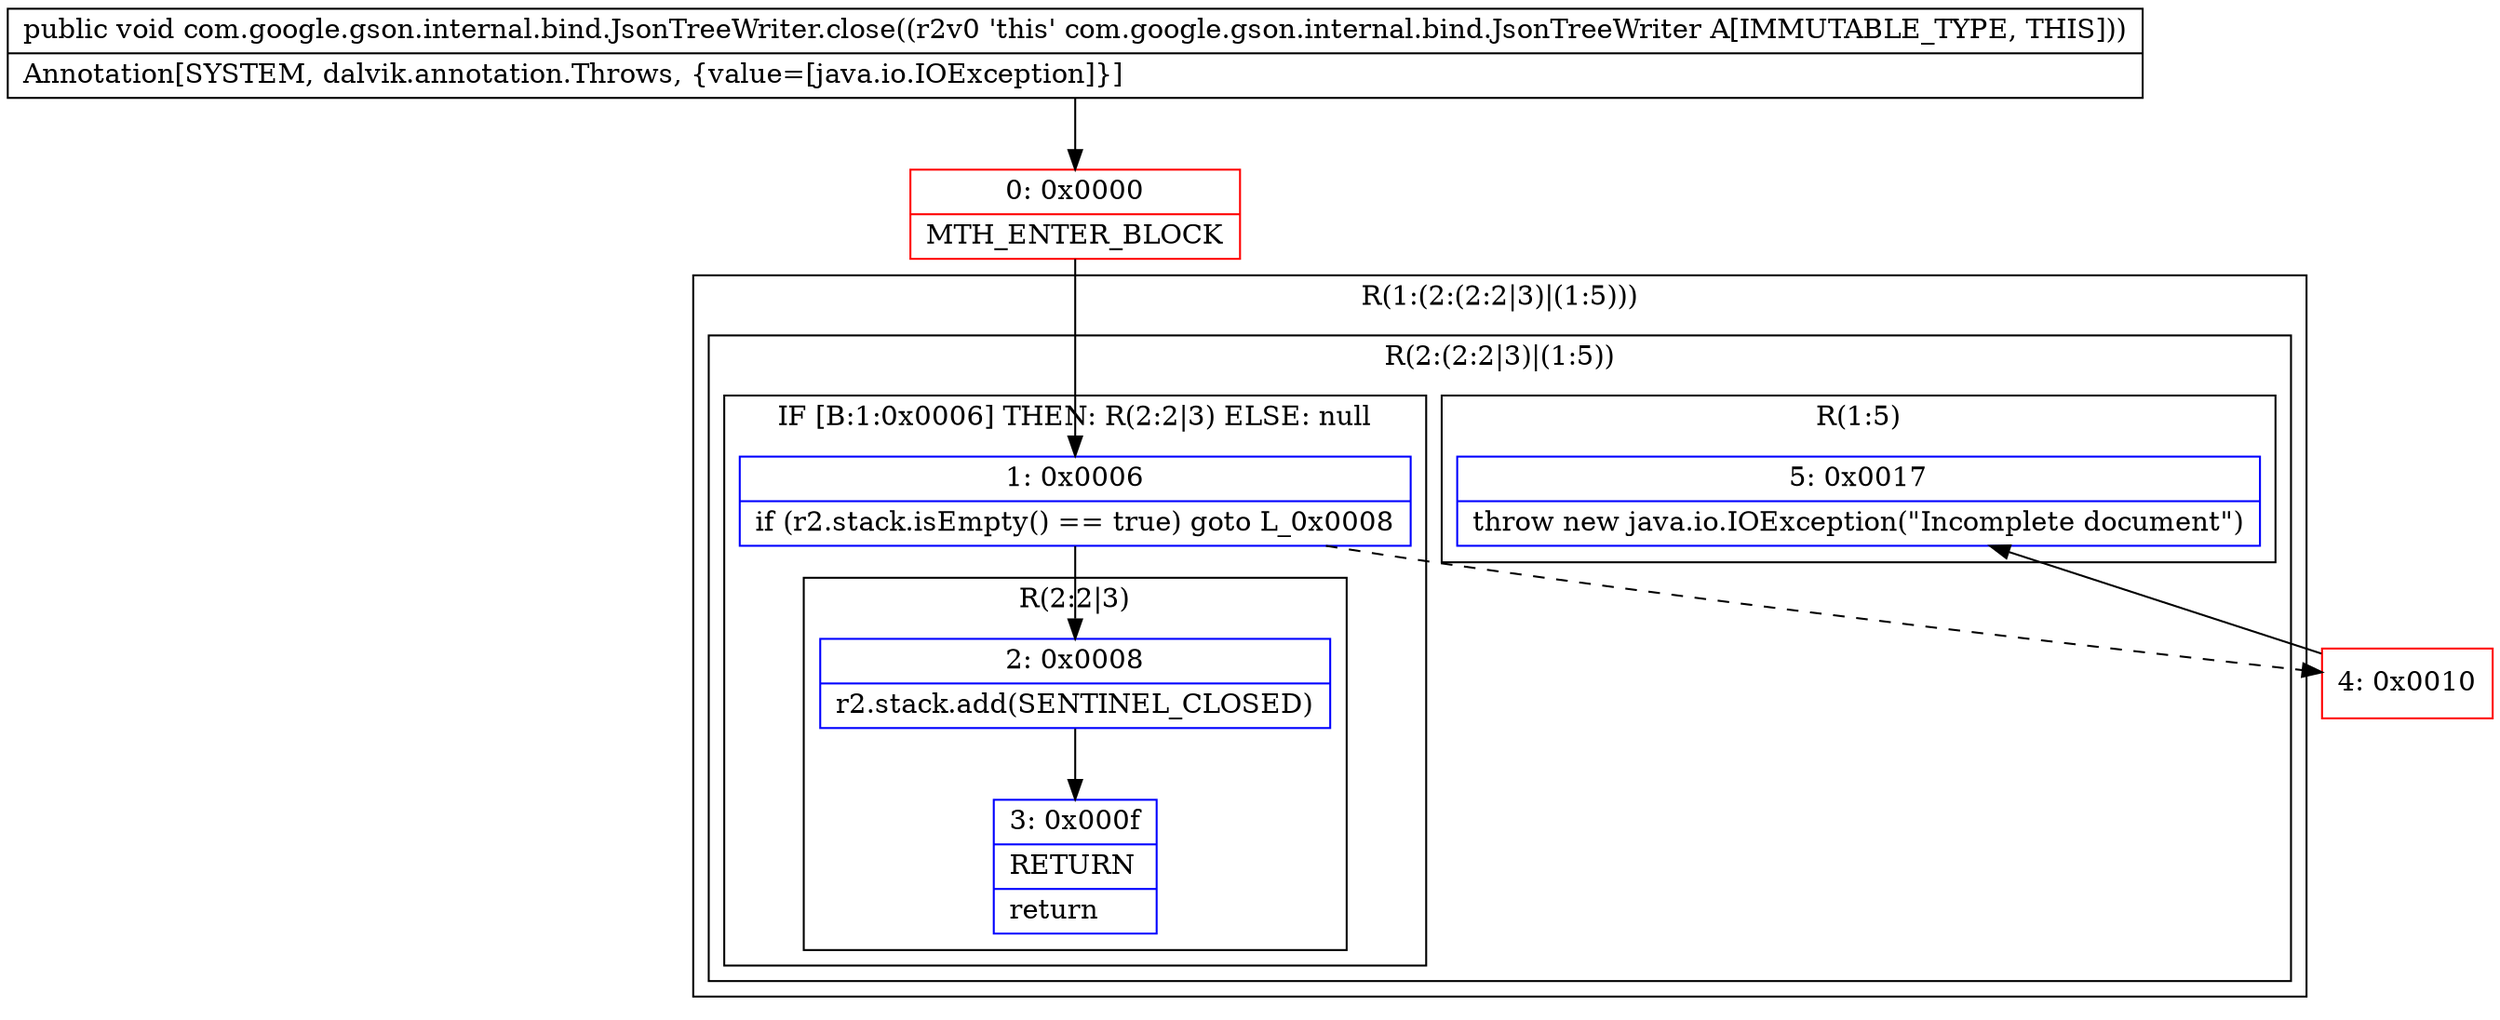 digraph "CFG forcom.google.gson.internal.bind.JsonTreeWriter.close()V" {
subgraph cluster_Region_1972825227 {
label = "R(1:(2:(2:2|3)|(1:5)))";
node [shape=record,color=blue];
subgraph cluster_Region_885617298 {
label = "R(2:(2:2|3)|(1:5))";
node [shape=record,color=blue];
subgraph cluster_IfRegion_602855512 {
label = "IF [B:1:0x0006] THEN: R(2:2|3) ELSE: null";
node [shape=record,color=blue];
Node_1 [shape=record,label="{1\:\ 0x0006|if (r2.stack.isEmpty() == true) goto L_0x0008\l}"];
subgraph cluster_Region_964273686 {
label = "R(2:2|3)";
node [shape=record,color=blue];
Node_2 [shape=record,label="{2\:\ 0x0008|r2.stack.add(SENTINEL_CLOSED)\l}"];
Node_3 [shape=record,label="{3\:\ 0x000f|RETURN\l|return\l}"];
}
}
subgraph cluster_Region_2068444934 {
label = "R(1:5)";
node [shape=record,color=blue];
Node_5 [shape=record,label="{5\:\ 0x0017|throw new java.io.IOException(\"Incomplete document\")\l}"];
}
}
}
Node_0 [shape=record,color=red,label="{0\:\ 0x0000|MTH_ENTER_BLOCK\l}"];
Node_4 [shape=record,color=red,label="{4\:\ 0x0010}"];
MethodNode[shape=record,label="{public void com.google.gson.internal.bind.JsonTreeWriter.close((r2v0 'this' com.google.gson.internal.bind.JsonTreeWriter A[IMMUTABLE_TYPE, THIS]))  | Annotation[SYSTEM, dalvik.annotation.Throws, \{value=[java.io.IOException]\}]\l}"];
MethodNode -> Node_0;
Node_1 -> Node_2;
Node_1 -> Node_4[style=dashed];
Node_2 -> Node_3;
Node_0 -> Node_1;
Node_4 -> Node_5;
}

